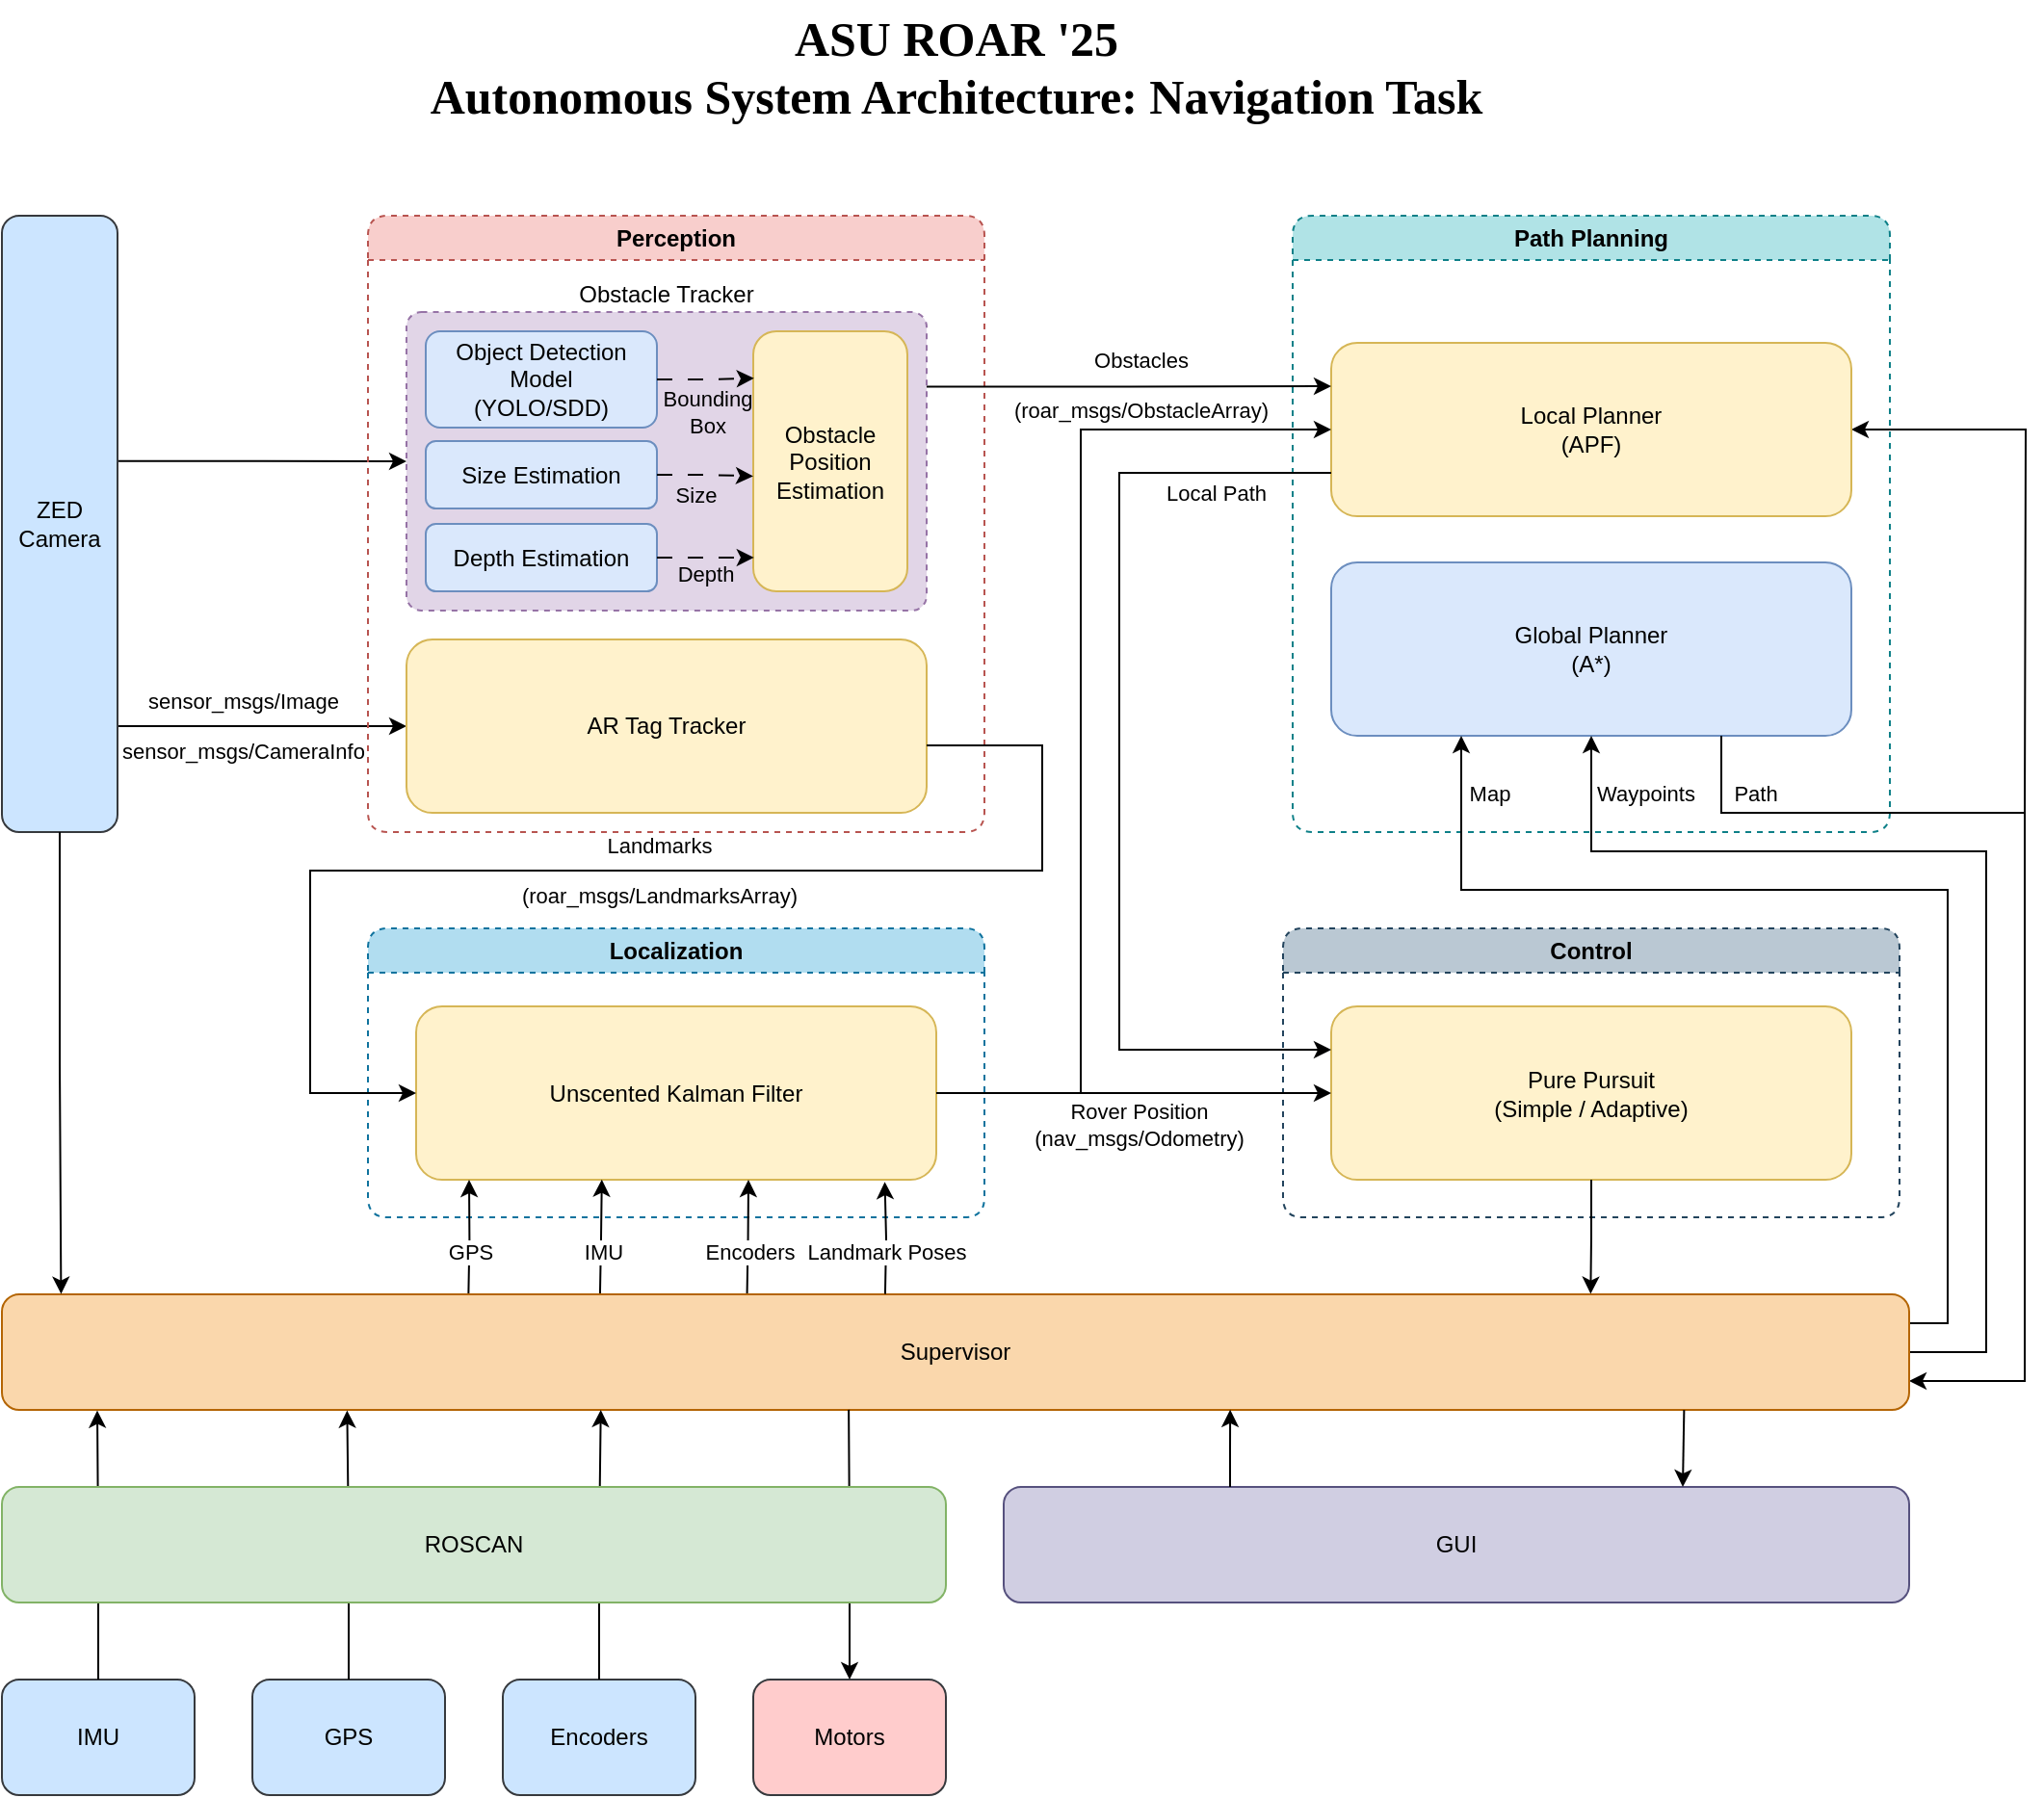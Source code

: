 <mxfile version="26.0.14" pages="2">
  <diagram name="Copy of Navigation Task Arch" id="A7tP2kAOvxMpOCoKa6W8">
    <mxGraphModel dx="1780" dy="853" grid="1" gridSize="10" guides="1" tooltips="1" connect="1" arrows="1" fold="1" page="1" pageScale="1" pageWidth="1654" pageHeight="1169" math="0" shadow="0">
      <root>
        <mxCell id="uVi1ZGqEORjigenbXFzZ-0" />
        <mxCell id="uVi1ZGqEORjigenbXFzZ-1" parent="uVi1ZGqEORjigenbXFzZ-0" />
        <mxCell id="uVi1ZGqEORjigenbXFzZ-2" style="edgeStyle=orthogonalEdgeStyle;rounded=0;orthogonalLoop=1;jettySize=auto;html=1;exitX=0.398;exitY=0.002;exitDx=0;exitDy=0;entryX=0;entryY=0.5;entryDx=0;entryDy=0;exitPerimeter=0;" parent="uVi1ZGqEORjigenbXFzZ-1" source="uVi1ZGqEORjigenbXFzZ-6" target="uVi1ZGqEORjigenbXFzZ-8" edge="1">
          <mxGeometry relative="1" as="geometry" />
        </mxCell>
        <mxCell id="uVi1ZGqEORjigenbXFzZ-4" style="edgeStyle=orthogonalEdgeStyle;rounded=0;orthogonalLoop=1;jettySize=auto;html=1;exitX=0.828;exitY=-0.002;exitDx=0;exitDy=0;entryX=0;entryY=0.5;entryDx=0;entryDy=0;exitPerimeter=0;" parent="uVi1ZGqEORjigenbXFzZ-1" source="uVi1ZGqEORjigenbXFzZ-6" target="uVi1ZGqEORjigenbXFzZ-16" edge="1">
          <mxGeometry relative="1" as="geometry" />
        </mxCell>
        <mxCell id="LT8P5vwooViMCDUgxmi_-3" value="sensor_msgs/Image&lt;br&gt;&lt;br&gt;sensor_msgs/CameraInfo" style="edgeLabel;html=1;align=center;verticalAlign=middle;resizable=0;points=[];labelBackgroundColor=none;" parent="uVi1ZGqEORjigenbXFzZ-4" vertex="1" connectable="0">
          <mxGeometry x="-0.17" y="4" relative="1" as="geometry">
            <mxPoint x="3" y="4" as="offset" />
          </mxGeometry>
        </mxCell>
        <mxCell id="uVi1ZGqEORjigenbXFzZ-6" value="ZED Camera" style="rounded=1;whiteSpace=wrap;html=1;direction=south;fillColor=#cce5ff;strokeColor=#36393d;" parent="uVi1ZGqEORjigenbXFzZ-1" vertex="1">
          <mxGeometry x="280" y="130" width="60" height="320" as="geometry" />
        </mxCell>
        <mxCell id="uVi1ZGqEORjigenbXFzZ-7" value="Perception" style="swimlane;whiteSpace=wrap;html=1;dashed=1;rounded=1;fillColor=#f8cecc;strokeColor=#b85450;" parent="uVi1ZGqEORjigenbXFzZ-1" vertex="1">
          <mxGeometry x="470" y="130" width="320" height="320" as="geometry" />
        </mxCell>
        <mxCell id="uVi1ZGqEORjigenbXFzZ-8" value="Obstacle Tracker" style="rounded=1;whiteSpace=wrap;html=1;glass=0;fillColor=#e1d5e7;arcSize=5;dashed=1;strokeColor=#9673a6;labelPosition=center;verticalLabelPosition=top;align=center;verticalAlign=bottom;" parent="uVi1ZGqEORjigenbXFzZ-7" vertex="1">
          <mxGeometry x="20" y="50" width="270" height="155" as="geometry" />
        </mxCell>
        <mxCell id="uVi1ZGqEORjigenbXFzZ-9" value="Object Detection Model&lt;div&gt;(YOLO/SDD)&lt;/div&gt;" style="rounded=1;whiteSpace=wrap;html=1;fillColor=#dae8fc;strokeColor=#6c8ebf;" parent="uVi1ZGqEORjigenbXFzZ-7" vertex="1">
          <mxGeometry x="30" y="60" width="120" height="50" as="geometry" />
        </mxCell>
        <mxCell id="uVi1ZGqEORjigenbXFzZ-10" value="Depth Estimation" style="rounded=1;whiteSpace=wrap;html=1;fillColor=#dae8fc;strokeColor=#6c8ebf;" parent="uVi1ZGqEORjigenbXFzZ-7" vertex="1">
          <mxGeometry x="30" y="160" width="120" height="35" as="geometry" />
        </mxCell>
        <mxCell id="uVi1ZGqEORjigenbXFzZ-11" value="Obstacle Position Estimation" style="rounded=1;whiteSpace=wrap;html=1;fillColor=#fff2cc;strokeColor=#d6b656;" parent="uVi1ZGqEORjigenbXFzZ-7" vertex="1">
          <mxGeometry x="200" y="60" width="80" height="135" as="geometry" />
        </mxCell>
        <mxCell id="uVi1ZGqEORjigenbXFzZ-12" style="edgeStyle=orthogonalEdgeStyle;rounded=0;orthogonalLoop=1;jettySize=auto;html=1;exitX=1;exitY=0.5;exitDx=0;exitDy=0;entryX=0.005;entryY=0.181;entryDx=0;entryDy=0;entryPerimeter=0;dashed=1;dashPattern=8 8;" parent="uVi1ZGqEORjigenbXFzZ-7" source="uVi1ZGqEORjigenbXFzZ-9" target="uVi1ZGqEORjigenbXFzZ-11" edge="1">
          <mxGeometry relative="1" as="geometry" />
        </mxCell>
        <mxCell id="uVi1ZGqEORjigenbXFzZ-13" value="Bounding&lt;div&gt;&lt;span style=&quot;color: light-dark(rgb(0, 0, 0), rgb(255, 255, 255));&quot;&gt;Box&lt;/span&gt;&lt;/div&gt;" style="edgeLabel;html=1;align=center;verticalAlign=middle;resizable=0;points=[];labelBackgroundColor=none;" parent="uVi1ZGqEORjigenbXFzZ-12" vertex="1" connectable="0">
          <mxGeometry x="-0.014" y="-1" relative="1" as="geometry">
            <mxPoint y="17" as="offset" />
          </mxGeometry>
        </mxCell>
        <mxCell id="uVi1ZGqEORjigenbXFzZ-14" style="edgeStyle=orthogonalEdgeStyle;rounded=0;orthogonalLoop=1;jettySize=auto;html=1;exitX=1;exitY=0.5;exitDx=0;exitDy=0;entryX=0.005;entryY=0.87;entryDx=0;entryDy=0;entryPerimeter=0;dashed=1;dashPattern=8 8;" parent="uVi1ZGqEORjigenbXFzZ-7" source="uVi1ZGqEORjigenbXFzZ-10" target="uVi1ZGqEORjigenbXFzZ-11" edge="1">
          <mxGeometry relative="1" as="geometry" />
        </mxCell>
        <mxCell id="uVi1ZGqEORjigenbXFzZ-15" value="Depth" style="edgeLabel;html=1;align=center;verticalAlign=middle;resizable=0;points=[];labelBackgroundColor=none;" parent="uVi1ZGqEORjigenbXFzZ-14" vertex="1" connectable="0">
          <mxGeometry x="-0.015" relative="1" as="geometry">
            <mxPoint y="8" as="offset" />
          </mxGeometry>
        </mxCell>
        <mxCell id="uVi1ZGqEORjigenbXFzZ-16" value="AR Tag Tracker" style="rounded=1;whiteSpace=wrap;html=1;fillColor=#fff2cc;strokeColor=#d6b656;" parent="uVi1ZGqEORjigenbXFzZ-7" vertex="1">
          <mxGeometry x="20" y="220" width="270" height="90" as="geometry" />
        </mxCell>
        <mxCell id="LT8P5vwooViMCDUgxmi_-0" value="Size Estimation" style="rounded=1;whiteSpace=wrap;html=1;fillColor=#dae8fc;strokeColor=#6c8ebf;" parent="uVi1ZGqEORjigenbXFzZ-7" vertex="1">
          <mxGeometry x="30" y="117" width="120" height="35" as="geometry" />
        </mxCell>
        <mxCell id="LT8P5vwooViMCDUgxmi_-1" style="edgeStyle=orthogonalEdgeStyle;rounded=0;orthogonalLoop=1;jettySize=auto;html=1;exitX=1;exitY=0.5;exitDx=0;exitDy=0;entryX=0;entryY=0.557;entryDx=0;entryDy=0;entryPerimeter=0;dashed=1;dashPattern=8 8;" parent="uVi1ZGqEORjigenbXFzZ-7" source="LT8P5vwooViMCDUgxmi_-0" target="uVi1ZGqEORjigenbXFzZ-11" edge="1">
          <mxGeometry relative="1" as="geometry" />
        </mxCell>
        <mxCell id="LT8P5vwooViMCDUgxmi_-2" value="Size" style="edgeLabel;html=1;align=center;verticalAlign=middle;resizable=0;points=[];labelBackgroundColor=none;" parent="LT8P5vwooViMCDUgxmi_-1" vertex="1" connectable="0">
          <mxGeometry x="-0.216" y="1" relative="1" as="geometry">
            <mxPoint y="11" as="offset" />
          </mxGeometry>
        </mxCell>
        <mxCell id="uVi1ZGqEORjigenbXFzZ-17" value="Localization" style="swimlane;whiteSpace=wrap;html=1;dashed=1;rounded=1;fillColor=#b1ddf0;strokeColor=#10739e;" parent="uVi1ZGqEORjigenbXFzZ-1" vertex="1">
          <mxGeometry x="470" y="500" width="320" height="150" as="geometry" />
        </mxCell>
        <mxCell id="uVi1ZGqEORjigenbXFzZ-18" value="Unscented Kalman Filter" style="rounded=1;whiteSpace=wrap;html=1;fillColor=#fff2cc;strokeColor=#d6b656;" parent="uVi1ZGqEORjigenbXFzZ-17" vertex="1">
          <mxGeometry x="25" y="40.5" width="270" height="90" as="geometry" />
        </mxCell>
        <mxCell id="uVi1ZGqEORjigenbXFzZ-19" style="edgeStyle=orthogonalEdgeStyle;rounded=0;orthogonalLoop=1;jettySize=auto;html=1;exitX=1;exitY=0.5;exitDx=0;exitDy=0;entryX=0;entryY=0.5;entryDx=0;entryDy=0;" parent="uVi1ZGqEORjigenbXFzZ-1" target="uVi1ZGqEORjigenbXFzZ-18" edge="1">
          <mxGeometry relative="1" as="geometry">
            <mxPoint x="760" y="405.0" as="sourcePoint" />
            <Array as="points">
              <mxPoint x="820" y="405" />
              <mxPoint x="820" y="470" />
              <mxPoint x="440" y="470" />
              <mxPoint x="440" y="585" />
            </Array>
          </mxGeometry>
        </mxCell>
        <mxCell id="uVi1ZGqEORjigenbXFzZ-20" value="Landmarks&lt;br&gt;&lt;br&gt;(roar_msgs/LandmarksArray)" style="edgeLabel;html=1;align=center;verticalAlign=middle;resizable=0;points=[];labelBackgroundColor=none;" parent="uVi1ZGqEORjigenbXFzZ-19" vertex="1" connectable="0">
          <mxGeometry x="-0.208" y="-1" relative="1" as="geometry">
            <mxPoint x="-57" y="1" as="offset" />
          </mxGeometry>
        </mxCell>
        <mxCell id="uVi1ZGqEORjigenbXFzZ-21" value="Path Planning" style="swimlane;whiteSpace=wrap;html=1;dashed=1;rounded=1;fillColor=#b0e3e6;strokeColor=#0e8088;" parent="uVi1ZGqEORjigenbXFzZ-1" vertex="1">
          <mxGeometry x="950" y="130" width="310" height="320" as="geometry" />
        </mxCell>
        <mxCell id="LT8P5vwooViMCDUgxmi_-11" style="edgeStyle=orthogonalEdgeStyle;rounded=0;orthogonalLoop=1;jettySize=auto;html=1;exitX=1;exitY=0.5;exitDx=0;exitDy=0;endArrow=none;startFill=1;startArrow=classic;" parent="uVi1ZGqEORjigenbXFzZ-21" source="uVi1ZGqEORjigenbXFzZ-22" edge="1">
          <mxGeometry relative="1" as="geometry">
            <mxPoint x="380" y="310" as="targetPoint" />
          </mxGeometry>
        </mxCell>
        <mxCell id="uVi1ZGqEORjigenbXFzZ-22" value="Local Planner&lt;br&gt;(APF)" style="rounded=1;whiteSpace=wrap;html=1;fillColor=#fff2cc;strokeColor=#d6b656;" parent="uVi1ZGqEORjigenbXFzZ-21" vertex="1">
          <mxGeometry x="20" y="66" width="270" height="90" as="geometry" />
        </mxCell>
        <mxCell id="uVi1ZGqEORjigenbXFzZ-25" value="Global Planner&lt;br&gt;(A*)" style="rounded=1;whiteSpace=wrap;html=1;fillColor=#dae8fc;strokeColor=#6c8ebf;" parent="uVi1ZGqEORjigenbXFzZ-21" vertex="1">
          <mxGeometry x="20" y="180" width="270" height="90" as="geometry" />
        </mxCell>
        <mxCell id="uVi1ZGqEORjigenbXFzZ-26" value="Control" style="swimlane;whiteSpace=wrap;html=1;dashed=1;rounded=1;fillColor=#bac8d3;strokeColor=#23445d;" parent="uVi1ZGqEORjigenbXFzZ-1" vertex="1">
          <mxGeometry x="945" y="500" width="320" height="150" as="geometry" />
        </mxCell>
        <mxCell id="uVi1ZGqEORjigenbXFzZ-27" value="Pure Pursuit&lt;br&gt;(Simple / Adaptive)" style="rounded=1;whiteSpace=wrap;html=1;fillColor=#fff2cc;strokeColor=#d6b656;" parent="uVi1ZGqEORjigenbXFzZ-26" vertex="1">
          <mxGeometry x="25" y="40.5" width="270" height="90" as="geometry" />
        </mxCell>
        <mxCell id="uVi1ZGqEORjigenbXFzZ-28" style="edgeStyle=orthogonalEdgeStyle;rounded=0;orthogonalLoop=1;jettySize=auto;html=1;exitX=1;exitY=0.5;exitDx=0;exitDy=0;entryX=0;entryY=0.5;entryDx=0;entryDy=0;" parent="uVi1ZGqEORjigenbXFzZ-1" source="uVi1ZGqEORjigenbXFzZ-18" target="uVi1ZGqEORjigenbXFzZ-27" edge="1">
          <mxGeometry relative="1" as="geometry" />
        </mxCell>
        <mxCell id="uVi1ZGqEORjigenbXFzZ-29" style="edgeStyle=orthogonalEdgeStyle;rounded=0;orthogonalLoop=1;jettySize=auto;html=1;exitX=1;exitY=0.5;exitDx=0;exitDy=0;entryX=0;entryY=0.5;entryDx=0;entryDy=0;" parent="uVi1ZGqEORjigenbXFzZ-1" source="uVi1ZGqEORjigenbXFzZ-18" target="uVi1ZGqEORjigenbXFzZ-22" edge="1">
          <mxGeometry relative="1" as="geometry">
            <Array as="points">
              <mxPoint x="840" y="586" />
              <mxPoint x="840" y="241" />
            </Array>
          </mxGeometry>
        </mxCell>
        <mxCell id="uVi1ZGqEORjigenbXFzZ-30" value="Rover Position&lt;br&gt;(nav_msgs/Odometry)" style="edgeLabel;html=1;align=center;verticalAlign=middle;resizable=0;points=[];" parent="uVi1ZGqEORjigenbXFzZ-29" vertex="1" connectable="0">
          <mxGeometry x="-0.79" y="2" relative="1" as="geometry">
            <mxPoint x="47" y="18" as="offset" />
          </mxGeometry>
        </mxCell>
        <mxCell id="uVi1ZGqEORjigenbXFzZ-31" style="edgeStyle=orthogonalEdgeStyle;rounded=0;orthogonalLoop=1;jettySize=auto;html=1;exitX=1;exitY=0.25;exitDx=0;exitDy=0;entryX=0;entryY=0.25;entryDx=0;entryDy=0;" parent="uVi1ZGqEORjigenbXFzZ-1" source="uVi1ZGqEORjigenbXFzZ-8" target="uVi1ZGqEORjigenbXFzZ-22" edge="1">
          <mxGeometry relative="1" as="geometry" />
        </mxCell>
        <mxCell id="uVi1ZGqEORjigenbXFzZ-32" value="&lt;div&gt;Obstacles&lt;/div&gt;&lt;div&gt;&lt;br&gt;&lt;/div&gt;(roar_msgs/ObstacleArray)" style="edgeLabel;html=1;align=center;verticalAlign=middle;resizable=0;points=[];labelBackgroundColor=none;" parent="uVi1ZGqEORjigenbXFzZ-31" vertex="1" connectable="0">
          <mxGeometry x="-0.157" y="2" relative="1" as="geometry">
            <mxPoint x="22" y="1" as="offset" />
          </mxGeometry>
        </mxCell>
        <mxCell id="uVi1ZGqEORjigenbXFzZ-33" style="edgeStyle=orthogonalEdgeStyle;rounded=0;orthogonalLoop=1;jettySize=auto;html=1;exitX=0;exitY=0.75;exitDx=0;exitDy=0;entryX=0;entryY=0.25;entryDx=0;entryDy=0;" parent="uVi1ZGqEORjigenbXFzZ-1" source="uVi1ZGqEORjigenbXFzZ-22" target="uVi1ZGqEORjigenbXFzZ-27" edge="1">
          <mxGeometry relative="1" as="geometry">
            <Array as="points">
              <mxPoint x="860" y="264" />
              <mxPoint x="860" y="563" />
            </Array>
          </mxGeometry>
        </mxCell>
        <mxCell id="FVLik-NXSBZMexWVvohm-0" value="Local Path" style="edgeLabel;html=1;align=center;verticalAlign=middle;resizable=0;points=[];" parent="uVi1ZGqEORjigenbXFzZ-33" vertex="1" connectable="0">
          <mxGeometry x="0.75" relative="1" as="geometry">
            <mxPoint x="5" y="-289" as="offset" />
          </mxGeometry>
        </mxCell>
        <mxCell id="FVLik-NXSBZMexWVvohm-2" style="edgeStyle=orthogonalEdgeStyle;rounded=0;orthogonalLoop=1;jettySize=auto;html=1;exitX=0.285;exitY=0.028;exitDx=0;exitDy=0;entryX=0.25;entryY=1;entryDx=0;entryDy=0;exitPerimeter=0;" parent="uVi1ZGqEORjigenbXFzZ-1" edge="1">
          <mxGeometry relative="1" as="geometry">
            <mxPoint x="522.15" y="691.68" as="sourcePoint" />
            <mxPoint x="522.5" y="630.5" as="targetPoint" />
          </mxGeometry>
        </mxCell>
        <mxCell id="LT8P5vwooViMCDUgxmi_-17" value="GPS" style="edgeLabel;html=1;align=center;verticalAlign=middle;resizable=0;points=[];" parent="FVLik-NXSBZMexWVvohm-2" vertex="1" connectable="0">
          <mxGeometry x="-0.232" relative="1" as="geometry">
            <mxPoint as="offset" />
          </mxGeometry>
        </mxCell>
        <mxCell id="FVLik-NXSBZMexWVvohm-3" style="edgeStyle=orthogonalEdgeStyle;rounded=0;orthogonalLoop=1;jettySize=auto;html=1;exitX=0.354;exitY=0.007;exitDx=0;exitDy=0;entryX=0.357;entryY=0.998;entryDx=0;entryDy=0;exitPerimeter=0;entryPerimeter=0;" parent="uVi1ZGqEORjigenbXFzZ-1" edge="1">
          <mxGeometry relative="1" as="geometry">
            <mxPoint x="590.46" y="690.42" as="sourcePoint" />
            <mxPoint x="591.39" y="630.32" as="targetPoint" />
          </mxGeometry>
        </mxCell>
        <mxCell id="LT8P5vwooViMCDUgxmi_-16" value="IMU" style="edgeLabel;html=1;align=center;verticalAlign=middle;resizable=0;points=[];" parent="FVLik-NXSBZMexWVvohm-3" vertex="1" connectable="0">
          <mxGeometry x="-0.149" y="-1" relative="1" as="geometry">
            <mxPoint y="3" as="offset" />
          </mxGeometry>
        </mxCell>
        <mxCell id="FVLik-NXSBZMexWVvohm-4" style="edgeStyle=orthogonalEdgeStyle;rounded=0;orthogonalLoop=1;jettySize=auto;html=1;exitX=0.421;exitY=-0.003;exitDx=0;exitDy=0;entryX=0.75;entryY=1;entryDx=0;entryDy=0;exitPerimeter=0;" parent="uVi1ZGqEORjigenbXFzZ-1" edge="1">
          <mxGeometry relative="1" as="geometry">
            <mxPoint x="666.79" y="689.82" as="sourcePoint" />
            <mxPoint x="667.5" y="630.5" as="targetPoint" />
          </mxGeometry>
        </mxCell>
        <mxCell id="LT8P5vwooViMCDUgxmi_-15" value="Encoders" style="edgeLabel;html=1;align=center;verticalAlign=middle;resizable=0;points=[];" parent="FVLik-NXSBZMexWVvohm-4" vertex="1" connectable="0">
          <mxGeometry x="-0.156" y="-1" relative="1" as="geometry">
            <mxPoint y="3" as="offset" />
          </mxGeometry>
        </mxCell>
        <mxCell id="LT8P5vwooViMCDUgxmi_-5" style="edgeStyle=orthogonalEdgeStyle;rounded=0;orthogonalLoop=1;jettySize=auto;html=1;exitX=1;exitY=0.25;exitDx=0;exitDy=0;entryX=0.25;entryY=1;entryDx=0;entryDy=0;" parent="uVi1ZGqEORjigenbXFzZ-1" source="uVi1ZGqEORjigenbXFzZ-37" target="uVi1ZGqEORjigenbXFzZ-25" edge="1">
          <mxGeometry relative="1" as="geometry">
            <Array as="points">
              <mxPoint x="1290" y="705" />
              <mxPoint x="1290" y="480" />
              <mxPoint x="1038" y="480" />
            </Array>
          </mxGeometry>
        </mxCell>
        <mxCell id="LT8P5vwooViMCDUgxmi_-7" value="Map" style="edgeLabel;html=1;align=center;verticalAlign=middle;resizable=0;points=[];" parent="LT8P5vwooViMCDUgxmi_-5" vertex="1" connectable="0">
          <mxGeometry x="0.494" y="-4" relative="1" as="geometry">
            <mxPoint x="-52" y="-46" as="offset" />
          </mxGeometry>
        </mxCell>
        <mxCell id="LT8P5vwooViMCDUgxmi_-6" style="edgeStyle=orthogonalEdgeStyle;rounded=0;orthogonalLoop=1;jettySize=auto;html=1;exitX=1;exitY=0.75;exitDx=0;exitDy=0;entryX=0.75;entryY=1;entryDx=0;entryDy=0;endArrow=none;startFill=1;startArrow=classic;" parent="uVi1ZGqEORjigenbXFzZ-1" source="uVi1ZGqEORjigenbXFzZ-37" target="uVi1ZGqEORjigenbXFzZ-25" edge="1">
          <mxGeometry relative="1" as="geometry">
            <Array as="points">
              <mxPoint x="1330" y="735" />
              <mxPoint x="1330" y="440" />
              <mxPoint x="1173" y="440" />
            </Array>
          </mxGeometry>
        </mxCell>
        <mxCell id="LT8P5vwooViMCDUgxmi_-10" value="Path" style="edgeLabel;html=1;align=center;verticalAlign=middle;resizable=0;points=[];" parent="LT8P5vwooViMCDUgxmi_-6" vertex="1" connectable="0">
          <mxGeometry x="0.738" y="-2" relative="1" as="geometry">
            <mxPoint x="-15" y="-8" as="offset" />
          </mxGeometry>
        </mxCell>
        <mxCell id="LT8P5vwooViMCDUgxmi_-8" style="edgeStyle=orthogonalEdgeStyle;rounded=0;orthogonalLoop=1;jettySize=auto;html=1;exitX=1;exitY=0.5;exitDx=0;exitDy=0;" parent="uVi1ZGqEORjigenbXFzZ-1" source="uVi1ZGqEORjigenbXFzZ-37" target="uVi1ZGqEORjigenbXFzZ-25" edge="1">
          <mxGeometry relative="1" as="geometry">
            <Array as="points">
              <mxPoint x="1310" y="720" />
              <mxPoint x="1310" y="460" />
              <mxPoint x="1105" y="460" />
            </Array>
          </mxGeometry>
        </mxCell>
        <mxCell id="LT8P5vwooViMCDUgxmi_-9" value="Waypoints" style="edgeLabel;html=1;align=center;verticalAlign=middle;resizable=0;points=[];" parent="LT8P5vwooViMCDUgxmi_-8" vertex="1" connectable="0">
          <mxGeometry x="0.593" y="3" relative="1" as="geometry">
            <mxPoint x="-27" y="-33" as="offset" />
          </mxGeometry>
        </mxCell>
        <mxCell id="uVi1ZGqEORjigenbXFzZ-37" value="Supervisor" style="rounded=1;whiteSpace=wrap;html=1;fillColor=#fad7ac;strokeColor=#b46504;" parent="uVi1ZGqEORjigenbXFzZ-1" vertex="1">
          <mxGeometry x="280" y="690" width="990" height="60" as="geometry" />
        </mxCell>
        <mxCell id="FVLik-NXSBZMexWVvohm-1" style="edgeStyle=orthogonalEdgeStyle;rounded=0;orthogonalLoop=1;jettySize=auto;html=1;exitX=1;exitY=0.5;exitDx=0;exitDy=0;entryX=0.031;entryY=-0.003;entryDx=0;entryDy=0;entryPerimeter=0;" parent="uVi1ZGqEORjigenbXFzZ-1" source="uVi1ZGqEORjigenbXFzZ-6" target="uVi1ZGqEORjigenbXFzZ-37" edge="1">
          <mxGeometry relative="1" as="geometry">
            <mxPoint x="300" y="720" as="targetPoint" />
          </mxGeometry>
        </mxCell>
        <mxCell id="FVLik-NXSBZMexWVvohm-6" style="edgeStyle=orthogonalEdgeStyle;rounded=0;orthogonalLoop=1;jettySize=auto;html=1;exitX=0.5;exitY=1;exitDx=0;exitDy=0;entryX=0.833;entryY=-0.004;entryDx=0;entryDy=0;entryPerimeter=0;" parent="uVi1ZGqEORjigenbXFzZ-1" source="uVi1ZGqEORjigenbXFzZ-27" target="uVi1ZGqEORjigenbXFzZ-37" edge="1">
          <mxGeometry relative="1" as="geometry" />
        </mxCell>
        <mxCell id="FVLik-NXSBZMexWVvohm-7" value="GUI" style="rounded=1;whiteSpace=wrap;html=1;fillColor=#d0cee2;strokeColor=#56517e;" parent="uVi1ZGqEORjigenbXFzZ-1" vertex="1">
          <mxGeometry x="800" y="790" width="470" height="60" as="geometry" />
        </mxCell>
        <mxCell id="FVLik-NXSBZMexWVvohm-9" value="IMU" style="rounded=1;whiteSpace=wrap;html=1;fillColor=#cce5ff;strokeColor=#36393d;" parent="uVi1ZGqEORjigenbXFzZ-1" vertex="1">
          <mxGeometry x="280" y="890" width="100" height="60" as="geometry" />
        </mxCell>
        <mxCell id="FVLik-NXSBZMexWVvohm-10" value="GPS" style="rounded=1;whiteSpace=wrap;html=1;fillColor=#cce5ff;strokeColor=#36393d;" parent="uVi1ZGqEORjigenbXFzZ-1" vertex="1">
          <mxGeometry x="410" y="890" width="100" height="60" as="geometry" />
        </mxCell>
        <mxCell id="FVLik-NXSBZMexWVvohm-11" value="Encoders" style="rounded=1;whiteSpace=wrap;html=1;fillColor=#cce5ff;strokeColor=#36393d;" parent="uVi1ZGqEORjigenbXFzZ-1" vertex="1">
          <mxGeometry x="540" y="890" width="100" height="60" as="geometry" />
        </mxCell>
        <mxCell id="FVLik-NXSBZMexWVvohm-13" style="edgeStyle=orthogonalEdgeStyle;rounded=0;orthogonalLoop=1;jettySize=auto;html=1;exitX=0.5;exitY=0;exitDx=0;exitDy=0;entryX=0.05;entryY=1.005;entryDx=0;entryDy=0;entryPerimeter=0;" parent="uVi1ZGqEORjigenbXFzZ-1" source="FVLik-NXSBZMexWVvohm-9" target="uVi1ZGqEORjigenbXFzZ-37" edge="1">
          <mxGeometry relative="1" as="geometry" />
        </mxCell>
        <mxCell id="FVLik-NXSBZMexWVvohm-14" style="edgeStyle=orthogonalEdgeStyle;rounded=0;orthogonalLoop=1;jettySize=auto;html=1;exitX=0.5;exitY=0;exitDx=0;exitDy=0;entryX=0.181;entryY=1.005;entryDx=0;entryDy=0;entryPerimeter=0;" parent="uVi1ZGqEORjigenbXFzZ-1" source="FVLik-NXSBZMexWVvohm-10" target="uVi1ZGqEORjigenbXFzZ-37" edge="1">
          <mxGeometry relative="1" as="geometry" />
        </mxCell>
        <mxCell id="FVLik-NXSBZMexWVvohm-15" style="edgeStyle=orthogonalEdgeStyle;rounded=0;orthogonalLoop=1;jettySize=auto;html=1;exitX=0.5;exitY=0;exitDx=0;exitDy=0;entryX=0.314;entryY=0.999;entryDx=0;entryDy=0;entryPerimeter=0;" parent="uVi1ZGqEORjigenbXFzZ-1" source="FVLik-NXSBZMexWVvohm-11" target="uVi1ZGqEORjigenbXFzZ-37" edge="1">
          <mxGeometry relative="1" as="geometry" />
        </mxCell>
        <mxCell id="FVLik-NXSBZMexWVvohm-16" style="edgeStyle=orthogonalEdgeStyle;rounded=0;orthogonalLoop=1;jettySize=auto;html=1;exitX=0.25;exitY=0;exitDx=0;exitDy=0;entryX=0.644;entryY=0.998;entryDx=0;entryDy=0;entryPerimeter=0;" parent="uVi1ZGqEORjigenbXFzZ-1" source="FVLik-NXSBZMexWVvohm-7" target="uVi1ZGqEORjigenbXFzZ-37" edge="1">
          <mxGeometry relative="1" as="geometry" />
        </mxCell>
        <mxCell id="FVLik-NXSBZMexWVvohm-17" style="edgeStyle=orthogonalEdgeStyle;rounded=0;orthogonalLoop=1;jettySize=auto;html=1;exitX=0.75;exitY=0;exitDx=0;exitDy=0;entryX=0.882;entryY=1.001;entryDx=0;entryDy=0;entryPerimeter=0;startArrow=classic;startFill=1;endArrow=none;strokeColor=default;" parent="uVi1ZGqEORjigenbXFzZ-1" source="FVLik-NXSBZMexWVvohm-7" target="uVi1ZGqEORjigenbXFzZ-37" edge="1">
          <mxGeometry relative="1" as="geometry" />
        </mxCell>
        <mxCell id="FVLik-NXSBZMexWVvohm-18" value="Motors" style="rounded=1;whiteSpace=wrap;html=1;fillColor=#ffcccc;strokeColor=#36393d;" parent="uVi1ZGqEORjigenbXFzZ-1" vertex="1">
          <mxGeometry x="670" y="890" width="100" height="60" as="geometry" />
        </mxCell>
        <mxCell id="FVLik-NXSBZMexWVvohm-19" style="edgeStyle=orthogonalEdgeStyle;rounded=0;orthogonalLoop=1;jettySize=auto;html=1;exitX=0.5;exitY=0;exitDx=0;exitDy=0;entryX=0.444;entryY=0.999;entryDx=0;entryDy=0;entryPerimeter=0;endArrow=none;startFill=1;startArrow=classic;" parent="uVi1ZGqEORjigenbXFzZ-1" source="FVLik-NXSBZMexWVvohm-18" target="uVi1ZGqEORjigenbXFzZ-37" edge="1">
          <mxGeometry relative="1" as="geometry" />
        </mxCell>
        <mxCell id="LT8P5vwooViMCDUgxmi_-4" style="edgeStyle=orthogonalEdgeStyle;rounded=0;orthogonalLoop=1;jettySize=auto;html=1;exitX=0.453;exitY=-0.003;exitDx=0;exitDy=0;entryX=0.864;entryY=1.012;entryDx=0;entryDy=0;entryPerimeter=0;exitPerimeter=0;" parent="uVi1ZGqEORjigenbXFzZ-1" edge="1">
          <mxGeometry relative="1" as="geometry">
            <mxPoint x="738.47" y="689.82" as="sourcePoint" />
            <mxPoint x="738.28" y="631.58" as="targetPoint" />
          </mxGeometry>
        </mxCell>
        <mxCell id="LT8P5vwooViMCDUgxmi_-14" value="Landmark Poses" style="edgeLabel;html=1;align=center;verticalAlign=middle;resizable=0;points=[];" parent="LT8P5vwooViMCDUgxmi_-4" vertex="1" connectable="0">
          <mxGeometry x="-0.247" relative="1" as="geometry">
            <mxPoint as="offset" />
          </mxGeometry>
        </mxCell>
        <mxCell id="LT8P5vwooViMCDUgxmi_-12" value="ROSCAN" style="rounded=1;whiteSpace=wrap;html=1;fillColor=#d5e8d4;strokeColor=#82b366;" parent="uVi1ZGqEORjigenbXFzZ-1" vertex="1">
          <mxGeometry x="280" y="790" width="490" height="60" as="geometry" />
        </mxCell>
        <mxCell id="CRrXF5E2V8GI4qmv_4__-0" value="&lt;span&gt;&lt;font style=&quot;font-size: 25px;&quot;&gt;ASU ROAR &#39;25&lt;/font&gt;&lt;/span&gt;&lt;div&gt;&lt;span&gt;&lt;font style=&quot;font-size: 25px;&quot;&gt;Autonomous System Architecture: Navigation Task&lt;/font&gt;&lt;/span&gt;&lt;/div&gt;" style="text;html=1;align=center;verticalAlign=middle;resizable=0;points=[];autosize=1;strokeColor=none;fillColor=none;fontFamily=Verdana;fontStyle=1" vertex="1" parent="uVi1ZGqEORjigenbXFzZ-1">
          <mxGeometry x="445" y="18" width="660" height="70" as="geometry" />
        </mxCell>
      </root>
    </mxGraphModel>
  </diagram>
  <diagram id="L2MwYYZKYKHXz9GOdiO0" name="Supervisor - Navigation">
    <mxGraphModel dx="739" dy="469" grid="1" gridSize="10" guides="1" tooltips="1" connect="1" arrows="1" fold="1" page="1" pageScale="1" pageWidth="1654" pageHeight="1169" math="0" shadow="0">
      <root>
        <mxCell id="0" />
        <mxCell id="1" parent="0" />
      </root>
    </mxGraphModel>
  </diagram>
</mxfile>
